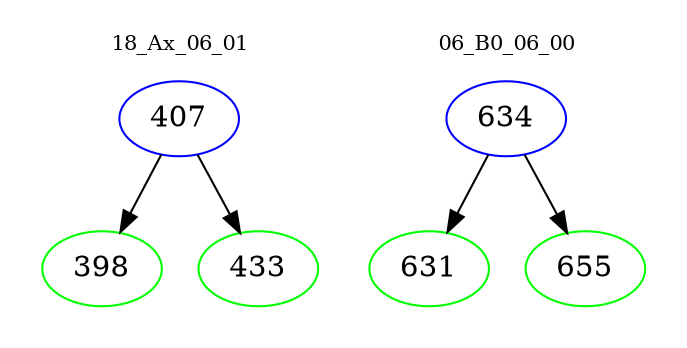 digraph{
subgraph cluster_0 {
color = white
label = "18_Ax_06_01";
fontsize=10;
T0_407 [label="407", color="blue"]
T0_407 -> T0_398 [color="black"]
T0_398 [label="398", color="green"]
T0_407 -> T0_433 [color="black"]
T0_433 [label="433", color="green"]
}
subgraph cluster_1 {
color = white
label = "06_B0_06_00";
fontsize=10;
T1_634 [label="634", color="blue"]
T1_634 -> T1_631 [color="black"]
T1_631 [label="631", color="green"]
T1_634 -> T1_655 [color="black"]
T1_655 [label="655", color="green"]
}
}
